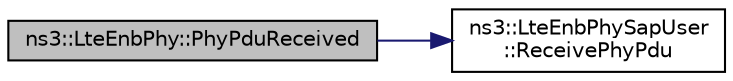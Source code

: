 digraph "ns3::LteEnbPhy::PhyPduReceived"
{
 // LATEX_PDF_SIZE
  edge [fontname="Helvetica",fontsize="10",labelfontname="Helvetica",labelfontsize="10"];
  node [fontname="Helvetica",fontsize="10",shape=record];
  rankdir="LR";
  Node1 [label="ns3::LteEnbPhy::PhyPduReceived",height=0.2,width=0.4,color="black", fillcolor="grey75", style="filled", fontcolor="black",tooltip="PhySpectrum received a new PHY-PDU."];
  Node1 -> Node2 [color="midnightblue",fontsize="10",style="solid",fontname="Helvetica"];
  Node2 [label="ns3::LteEnbPhySapUser\l::ReceivePhyPdu",height=0.2,width=0.4,color="black", fillcolor="white", style="filled",URL="$classns3_1_1_lte_enb_phy_sap_user.html#a109b37803fe3f49b0e9aa1843d90862c",tooltip="Called by the Phy to notify the MAC of the reception of a new PHY-PDU."];
}
